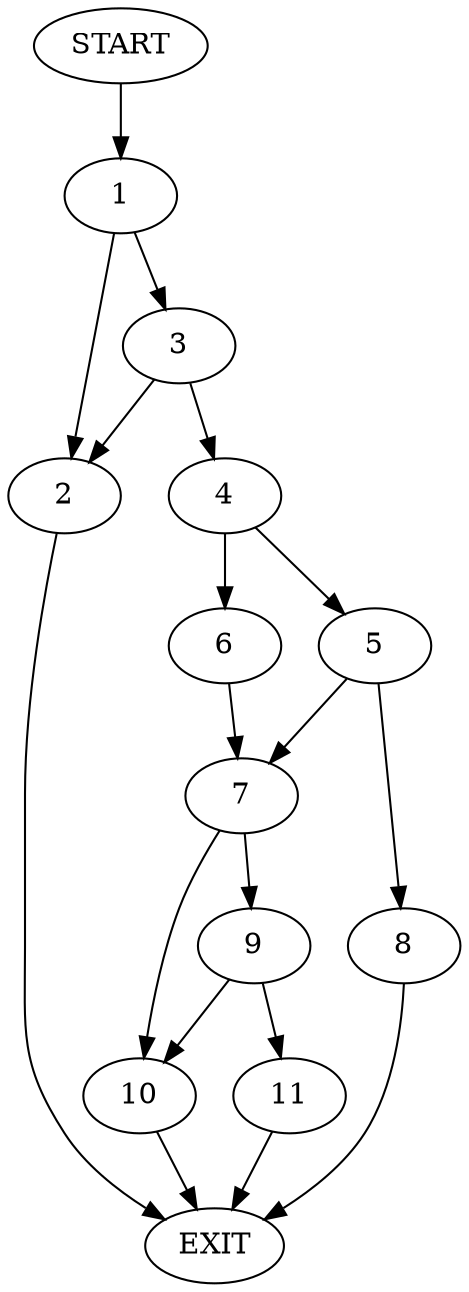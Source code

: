 digraph {
0 [label="START"]
12 [label="EXIT"]
0 -> 1
1 -> 2
1 -> 3
2 -> 12
3 -> 2
3 -> 4
4 -> 5
4 -> 6
5 -> 7
5 -> 8
6 -> 7
7 -> 9
7 -> 10
8 -> 12
10 -> 12
9 -> 10
9 -> 11
11 -> 12
}
